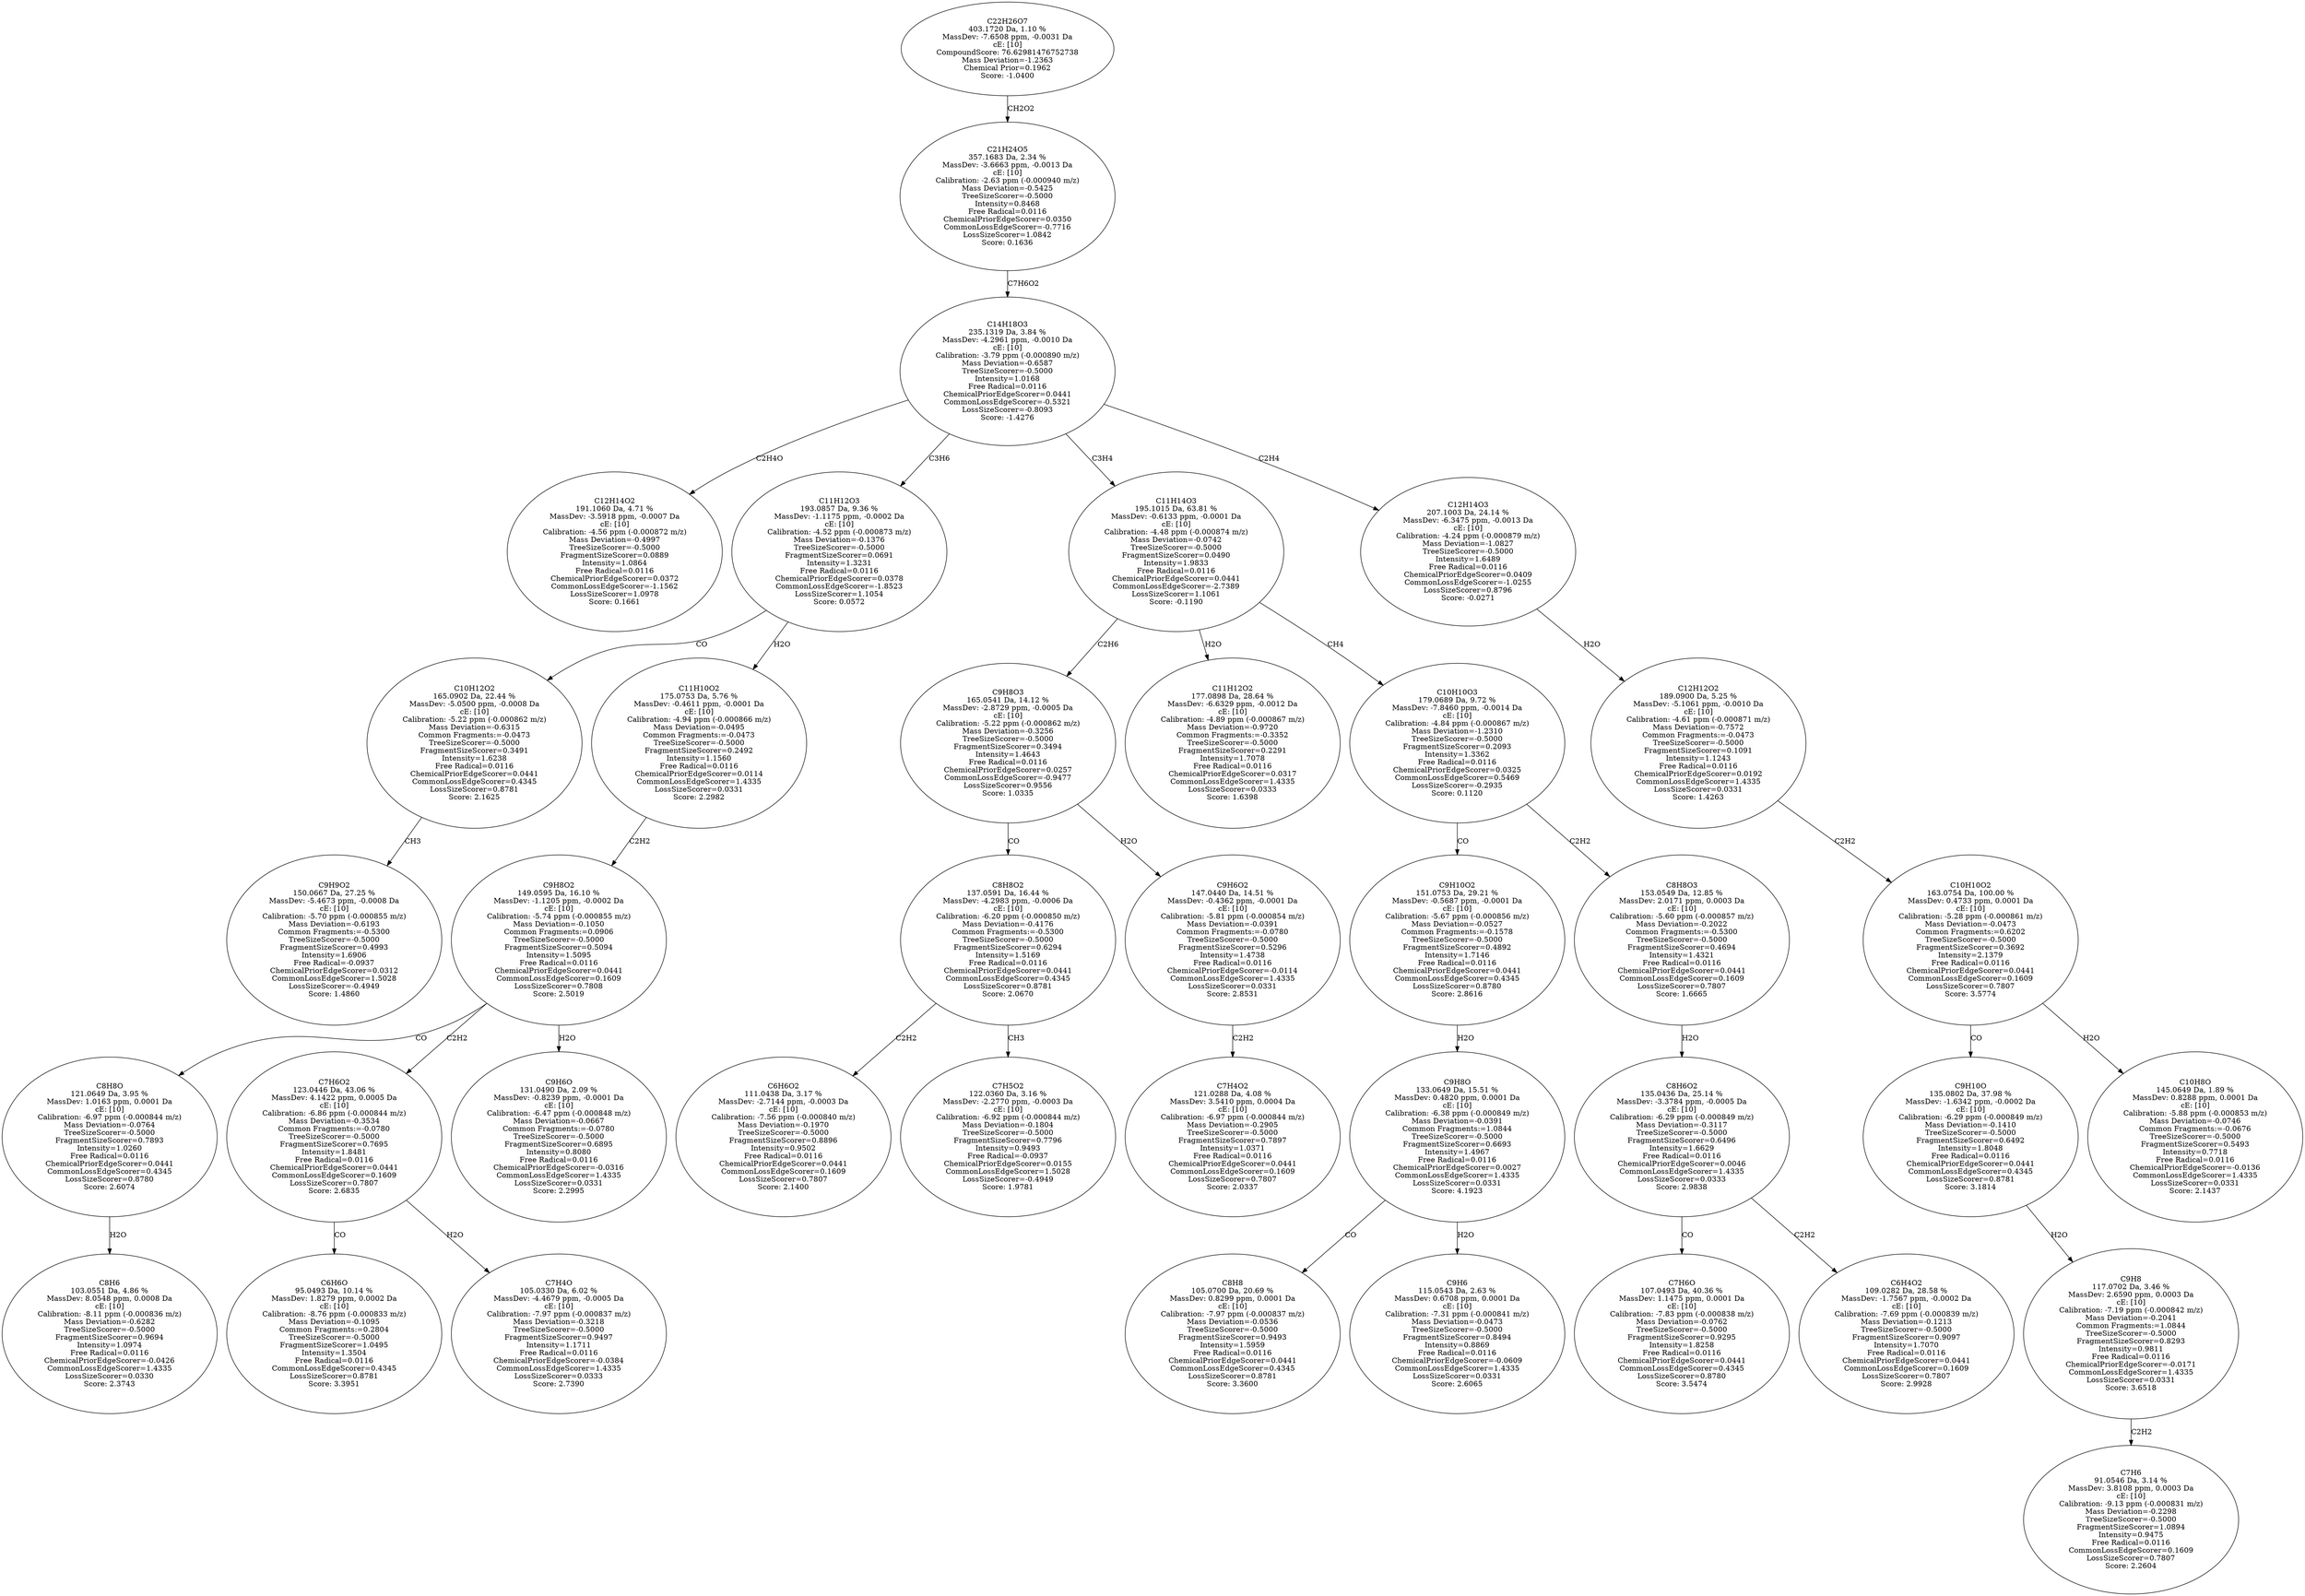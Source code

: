 strict digraph {
v1 [label="C12H14O2\n191.1060 Da, 4.71 %\nMassDev: -3.5918 ppm, -0.0007 Da\ncE: [10]\nCalibration: -4.56 ppm (-0.000872 m/z)\nMass Deviation=-0.4997\nTreeSizeScorer=-0.5000\nFragmentSizeScorer=0.0889\nIntensity=1.0864\nFree Radical=0.0116\nChemicalPriorEdgeScorer=0.0372\nCommonLossEdgeScorer=-1.1562\nLossSizeScorer=1.0978\nScore: 0.1661"];
v2 [label="C9H9O2\n150.0667 Da, 27.25 %\nMassDev: -5.4673 ppm, -0.0008 Da\ncE: [10]\nCalibration: -5.70 ppm (-0.000855 m/z)\nMass Deviation=-0.6193\nCommon Fragments:=-0.5300\nTreeSizeScorer=-0.5000\nFragmentSizeScorer=0.4993\nIntensity=1.6906\nFree Radical=-0.0937\nChemicalPriorEdgeScorer=0.0312\nCommonLossEdgeScorer=1.5028\nLossSizeScorer=-0.4949\nScore: 1.4860"];
v3 [label="C10H12O2\n165.0902 Da, 22.44 %\nMassDev: -5.0500 ppm, -0.0008 Da\ncE: [10]\nCalibration: -5.22 ppm (-0.000862 m/z)\nMass Deviation=-0.6315\nCommon Fragments:=-0.0473\nTreeSizeScorer=-0.5000\nFragmentSizeScorer=0.3491\nIntensity=1.6238\nFree Radical=0.0116\nChemicalPriorEdgeScorer=0.0441\nCommonLossEdgeScorer=0.4345\nLossSizeScorer=0.8781\nScore: 2.1625"];
v4 [label="C8H6\n103.0551 Da, 4.86 %\nMassDev: 8.0548 ppm, 0.0008 Da\ncE: [10]\nCalibration: -8.11 ppm (-0.000836 m/z)\nMass Deviation=-0.6282\nTreeSizeScorer=-0.5000\nFragmentSizeScorer=0.9694\nIntensity=1.0974\nFree Radical=0.0116\nChemicalPriorEdgeScorer=-0.0426\nCommonLossEdgeScorer=1.4335\nLossSizeScorer=0.0330\nScore: 2.3743"];
v5 [label="C8H8O\n121.0649 Da, 3.95 %\nMassDev: 1.0163 ppm, 0.0001 Da\ncE: [10]\nCalibration: -6.97 ppm (-0.000844 m/z)\nMass Deviation=-0.0764\nTreeSizeScorer=-0.5000\nFragmentSizeScorer=0.7893\nIntensity=1.0260\nFree Radical=0.0116\nChemicalPriorEdgeScorer=0.0441\nCommonLossEdgeScorer=0.4345\nLossSizeScorer=0.8780\nScore: 2.6074"];
v6 [label="C6H6O\n95.0493 Da, 10.14 %\nMassDev: 1.8279 ppm, 0.0002 Da\ncE: [10]\nCalibration: -8.76 ppm (-0.000833 m/z)\nMass Deviation=-0.1095\nCommon Fragments:=0.2804\nTreeSizeScorer=-0.5000\nFragmentSizeScorer=1.0495\nIntensity=1.3504\nFree Radical=0.0116\nCommonLossEdgeScorer=0.4345\nLossSizeScorer=0.8781\nScore: 3.3951"];
v7 [label="C7H4O\n105.0330 Da, 6.02 %\nMassDev: -4.4679 ppm, -0.0005 Da\ncE: [10]\nCalibration: -7.97 ppm (-0.000837 m/z)\nMass Deviation=-0.3218\nTreeSizeScorer=-0.5000\nFragmentSizeScorer=0.9497\nIntensity=1.1711\nFree Radical=0.0116\nChemicalPriorEdgeScorer=-0.0384\nCommonLossEdgeScorer=1.4335\nLossSizeScorer=0.0333\nScore: 2.7390"];
v8 [label="C7H6O2\n123.0446 Da, 43.06 %\nMassDev: 4.1422 ppm, 0.0005 Da\ncE: [10]\nCalibration: -6.86 ppm (-0.000844 m/z)\nMass Deviation=-0.3534\nCommon Fragments:=-0.0780\nTreeSizeScorer=-0.5000\nFragmentSizeScorer=0.7695\nIntensity=1.8481\nFree Radical=0.0116\nChemicalPriorEdgeScorer=0.0441\nCommonLossEdgeScorer=0.1609\nLossSizeScorer=0.7807\nScore: 2.6835"];
v9 [label="C9H6O\n131.0490 Da, 2.09 %\nMassDev: -0.8239 ppm, -0.0001 Da\ncE: [10]\nCalibration: -6.47 ppm (-0.000848 m/z)\nMass Deviation=-0.0667\nCommon Fragments:=-0.0780\nTreeSizeScorer=-0.5000\nFragmentSizeScorer=0.6895\nIntensity=0.8080\nFree Radical=0.0116\nChemicalPriorEdgeScorer=-0.0316\nCommonLossEdgeScorer=1.4335\nLossSizeScorer=0.0331\nScore: 2.2995"];
v10 [label="C9H8O2\n149.0595 Da, 16.10 %\nMassDev: -1.1205 ppm, -0.0002 Da\ncE: [10]\nCalibration: -5.74 ppm (-0.000855 m/z)\nMass Deviation=-0.1050\nCommon Fragments:=0.0906\nTreeSizeScorer=-0.5000\nFragmentSizeScorer=0.5094\nIntensity=1.5095\nFree Radical=0.0116\nChemicalPriorEdgeScorer=0.0441\nCommonLossEdgeScorer=0.1609\nLossSizeScorer=0.7808\nScore: 2.5019"];
v11 [label="C11H10O2\n175.0753 Da, 5.76 %\nMassDev: -0.4611 ppm, -0.0001 Da\ncE: [10]\nCalibration: -4.94 ppm (-0.000866 m/z)\nMass Deviation=-0.0495\nCommon Fragments:=-0.0473\nTreeSizeScorer=-0.5000\nFragmentSizeScorer=0.2492\nIntensity=1.1560\nFree Radical=0.0116\nChemicalPriorEdgeScorer=0.0114\nCommonLossEdgeScorer=1.4335\nLossSizeScorer=0.0331\nScore: 2.2982"];
v12 [label="C11H12O3\n193.0857 Da, 9.36 %\nMassDev: -1.1175 ppm, -0.0002 Da\ncE: [10]\nCalibration: -4.52 ppm (-0.000873 m/z)\nMass Deviation=-0.1376\nTreeSizeScorer=-0.5000\nFragmentSizeScorer=0.0691\nIntensity=1.3231\nFree Radical=0.0116\nChemicalPriorEdgeScorer=0.0378\nCommonLossEdgeScorer=-1.8523\nLossSizeScorer=1.1054\nScore: 0.0572"];
v13 [label="C6H6O2\n111.0438 Da, 3.17 %\nMassDev: -2.7144 ppm, -0.0003 Da\ncE: [10]\nCalibration: -7.56 ppm (-0.000840 m/z)\nMass Deviation=-0.1970\nTreeSizeScorer=-0.5000\nFragmentSizeScorer=0.8896\nIntensity=0.9502\nFree Radical=0.0116\nChemicalPriorEdgeScorer=0.0441\nCommonLossEdgeScorer=0.1609\nLossSizeScorer=0.7807\nScore: 2.1400"];
v14 [label="C7H5O2\n122.0360 Da, 3.16 %\nMassDev: -2.2770 ppm, -0.0003 Da\ncE: [10]\nCalibration: -6.92 ppm (-0.000844 m/z)\nMass Deviation=-0.1804\nTreeSizeScorer=-0.5000\nFragmentSizeScorer=0.7796\nIntensity=0.9493\nFree Radical=-0.0937\nChemicalPriorEdgeScorer=0.0155\nCommonLossEdgeScorer=1.5028\nLossSizeScorer=-0.4949\nScore: 1.9781"];
v15 [label="C8H8O2\n137.0591 Da, 16.44 %\nMassDev: -4.2983 ppm, -0.0006 Da\ncE: [10]\nCalibration: -6.20 ppm (-0.000850 m/z)\nMass Deviation=-0.4176\nCommon Fragments:=-0.5300\nTreeSizeScorer=-0.5000\nFragmentSizeScorer=0.6294\nIntensity=1.5169\nFree Radical=0.0116\nChemicalPriorEdgeScorer=0.0441\nCommonLossEdgeScorer=0.4345\nLossSizeScorer=0.8781\nScore: 2.0670"];
v16 [label="C7H4O2\n121.0288 Da, 4.08 %\nMassDev: 3.5410 ppm, 0.0004 Da\ncE: [10]\nCalibration: -6.97 ppm (-0.000844 m/z)\nMass Deviation=-0.2905\nTreeSizeScorer=-0.5000\nFragmentSizeScorer=0.7897\nIntensity=1.0371\nFree Radical=0.0116\nChemicalPriorEdgeScorer=0.0441\nCommonLossEdgeScorer=0.1609\nLossSizeScorer=0.7807\nScore: 2.0337"];
v17 [label="C9H6O2\n147.0440 Da, 14.51 %\nMassDev: -0.4362 ppm, -0.0001 Da\ncE: [10]\nCalibration: -5.81 ppm (-0.000854 m/z)\nMass Deviation=-0.0391\nCommon Fragments:=-0.0780\nTreeSizeScorer=-0.5000\nFragmentSizeScorer=0.5296\nIntensity=1.4738\nFree Radical=0.0116\nChemicalPriorEdgeScorer=-0.0114\nCommonLossEdgeScorer=1.4335\nLossSizeScorer=0.0331\nScore: 2.8531"];
v18 [label="C9H8O3\n165.0541 Da, 14.12 %\nMassDev: -2.8729 ppm, -0.0005 Da\ncE: [10]\nCalibration: -5.22 ppm (-0.000862 m/z)\nMass Deviation=-0.3256\nTreeSizeScorer=-0.5000\nFragmentSizeScorer=0.3494\nIntensity=1.4643\nFree Radical=0.0116\nChemicalPriorEdgeScorer=0.0257\nCommonLossEdgeScorer=-0.9477\nLossSizeScorer=0.9556\nScore: 1.0335"];
v19 [label="C11H12O2\n177.0898 Da, 28.64 %\nMassDev: -6.6329 ppm, -0.0012 Da\ncE: [10]\nCalibration: -4.89 ppm (-0.000867 m/z)\nMass Deviation=-0.9720\nCommon Fragments:=-0.3352\nTreeSizeScorer=-0.5000\nFragmentSizeScorer=0.2291\nIntensity=1.7078\nFree Radical=0.0116\nChemicalPriorEdgeScorer=0.0317\nCommonLossEdgeScorer=1.4335\nLossSizeScorer=0.0333\nScore: 1.6398"];
v20 [label="C8H8\n105.0700 Da, 20.69 %\nMassDev: 0.8299 ppm, 0.0001 Da\ncE: [10]\nCalibration: -7.97 ppm (-0.000837 m/z)\nMass Deviation=-0.0536\nTreeSizeScorer=-0.5000\nFragmentSizeScorer=0.9493\nIntensity=1.5959\nFree Radical=0.0116\nChemicalPriorEdgeScorer=0.0441\nCommonLossEdgeScorer=0.4345\nLossSizeScorer=0.8781\nScore: 3.3600"];
v21 [label="C9H6\n115.0543 Da, 2.63 %\nMassDev: 0.6708 ppm, 0.0001 Da\ncE: [10]\nCalibration: -7.31 ppm (-0.000841 m/z)\nMass Deviation=-0.0473\nTreeSizeScorer=-0.5000\nFragmentSizeScorer=0.8494\nIntensity=0.8869\nFree Radical=0.0116\nChemicalPriorEdgeScorer=-0.0609\nCommonLossEdgeScorer=1.4335\nLossSizeScorer=0.0331\nScore: 2.6065"];
v22 [label="C9H8O\n133.0649 Da, 15.51 %\nMassDev: 0.4820 ppm, 0.0001 Da\ncE: [10]\nCalibration: -6.38 ppm (-0.000849 m/z)\nMass Deviation=-0.0391\nCommon Fragments:=1.0844\nTreeSizeScorer=-0.5000\nFragmentSizeScorer=0.6693\nIntensity=1.4967\nFree Radical=0.0116\nChemicalPriorEdgeScorer=0.0027\nCommonLossEdgeScorer=1.4335\nLossSizeScorer=0.0331\nScore: 4.1923"];
v23 [label="C9H10O2\n151.0753 Da, 29.21 %\nMassDev: -0.5687 ppm, -0.0001 Da\ncE: [10]\nCalibration: -5.67 ppm (-0.000856 m/z)\nMass Deviation=-0.0527\nCommon Fragments:=-0.1578\nTreeSizeScorer=-0.5000\nFragmentSizeScorer=0.4892\nIntensity=1.7146\nFree Radical=0.0116\nChemicalPriorEdgeScorer=0.0441\nCommonLossEdgeScorer=0.4345\nLossSizeScorer=0.8780\nScore: 2.8616"];
v24 [label="C7H6O\n107.0493 Da, 40.36 %\nMassDev: 1.1475 ppm, 0.0001 Da\ncE: [10]\nCalibration: -7.83 ppm (-0.000838 m/z)\nMass Deviation=-0.0762\nTreeSizeScorer=-0.5000\nFragmentSizeScorer=0.9295\nIntensity=1.8258\nFree Radical=0.0116\nChemicalPriorEdgeScorer=0.0441\nCommonLossEdgeScorer=0.4345\nLossSizeScorer=0.8780\nScore: 3.5474"];
v25 [label="C6H4O2\n109.0282 Da, 28.58 %\nMassDev: -1.7567 ppm, -0.0002 Da\ncE: [10]\nCalibration: -7.69 ppm (-0.000839 m/z)\nMass Deviation=-0.1213\nTreeSizeScorer=-0.5000\nFragmentSizeScorer=0.9097\nIntensity=1.7070\nFree Radical=0.0116\nChemicalPriorEdgeScorer=0.0441\nCommonLossEdgeScorer=0.1609\nLossSizeScorer=0.7807\nScore: 2.9928"];
v26 [label="C8H6O2\n135.0436 Da, 25.14 %\nMassDev: -3.3784 ppm, -0.0005 Da\ncE: [10]\nCalibration: -6.29 ppm (-0.000849 m/z)\nMass Deviation=-0.3117\nTreeSizeScorer=-0.5000\nFragmentSizeScorer=0.6496\nIntensity=1.6629\nFree Radical=0.0116\nChemicalPriorEdgeScorer=0.0046\nCommonLossEdgeScorer=1.4335\nLossSizeScorer=0.0333\nScore: 2.9838"];
v27 [label="C8H8O3\n153.0549 Da, 12.85 %\nMassDev: 2.0171 ppm, 0.0003 Da\ncE: [10]\nCalibration: -5.60 ppm (-0.000857 m/z)\nMass Deviation=-0.2022\nCommon Fragments:=-0.5300\nTreeSizeScorer=-0.5000\nFragmentSizeScorer=0.4694\nIntensity=1.4321\nFree Radical=0.0116\nChemicalPriorEdgeScorer=0.0441\nCommonLossEdgeScorer=0.1609\nLossSizeScorer=0.7807\nScore: 1.6665"];
v28 [label="C10H10O3\n179.0689 Da, 9.72 %\nMassDev: -7.8460 ppm, -0.0014 Da\ncE: [10]\nCalibration: -4.84 ppm (-0.000867 m/z)\nMass Deviation=-1.2310\nTreeSizeScorer=-0.5000\nFragmentSizeScorer=0.2093\nIntensity=1.3362\nFree Radical=0.0116\nChemicalPriorEdgeScorer=0.0325\nCommonLossEdgeScorer=0.5469\nLossSizeScorer=-0.2935\nScore: 0.1120"];
v29 [label="C11H14O3\n195.1015 Da, 63.81 %\nMassDev: -0.6133 ppm, -0.0001 Da\ncE: [10]\nCalibration: -4.48 ppm (-0.000874 m/z)\nMass Deviation=-0.0742\nTreeSizeScorer=-0.5000\nFragmentSizeScorer=0.0490\nIntensity=1.9833\nFree Radical=0.0116\nChemicalPriorEdgeScorer=0.0441\nCommonLossEdgeScorer=-2.7389\nLossSizeScorer=1.1061\nScore: -0.1190"];
v30 [label="C7H6\n91.0546 Da, 3.14 %\nMassDev: 3.8108 ppm, 0.0003 Da\ncE: [10]\nCalibration: -9.13 ppm (-0.000831 m/z)\nMass Deviation=-0.2298\nTreeSizeScorer=-0.5000\nFragmentSizeScorer=1.0894\nIntensity=0.9475\nFree Radical=0.0116\nCommonLossEdgeScorer=0.1609\nLossSizeScorer=0.7807\nScore: 2.2604"];
v31 [label="C9H8\n117.0702 Da, 3.46 %\nMassDev: 2.6590 ppm, 0.0003 Da\ncE: [10]\nCalibration: -7.19 ppm (-0.000842 m/z)\nMass Deviation=-0.2041\nCommon Fragments:=1.0844\nTreeSizeScorer=-0.5000\nFragmentSizeScorer=0.8293\nIntensity=0.9811\nFree Radical=0.0116\nChemicalPriorEdgeScorer=-0.0171\nCommonLossEdgeScorer=1.4335\nLossSizeScorer=0.0331\nScore: 3.6518"];
v32 [label="C9H10O\n135.0802 Da, 37.98 %\nMassDev: -1.6342 ppm, -0.0002 Da\ncE: [10]\nCalibration: -6.29 ppm (-0.000849 m/z)\nMass Deviation=-0.1410\nTreeSizeScorer=-0.5000\nFragmentSizeScorer=0.6492\nIntensity=1.8048\nFree Radical=0.0116\nChemicalPriorEdgeScorer=0.0441\nCommonLossEdgeScorer=0.4345\nLossSizeScorer=0.8781\nScore: 3.1814"];
v33 [label="C10H8O\n145.0649 Da, 1.89 %\nMassDev: 0.8288 ppm, 0.0001 Da\ncE: [10]\nCalibration: -5.88 ppm (-0.000853 m/z)\nMass Deviation=-0.0746\nCommon Fragments:=-0.0676\nTreeSizeScorer=-0.5000\nFragmentSizeScorer=0.5493\nIntensity=0.7718\nFree Radical=0.0116\nChemicalPriorEdgeScorer=-0.0136\nCommonLossEdgeScorer=1.4335\nLossSizeScorer=0.0331\nScore: 2.1437"];
v34 [label="C10H10O2\n163.0754 Da, 100.00 %\nMassDev: 0.4733 ppm, 0.0001 Da\ncE: [10]\nCalibration: -5.28 ppm (-0.000861 m/z)\nMass Deviation=-0.0473\nCommon Fragments:=0.6202\nTreeSizeScorer=-0.5000\nFragmentSizeScorer=0.3692\nIntensity=2.1379\nFree Radical=0.0116\nChemicalPriorEdgeScorer=0.0441\nCommonLossEdgeScorer=0.1609\nLossSizeScorer=0.7807\nScore: 3.5774"];
v35 [label="C12H12O2\n189.0900 Da, 5.25 %\nMassDev: -5.1061 ppm, -0.0010 Da\ncE: [10]\nCalibration: -4.61 ppm (-0.000871 m/z)\nMass Deviation=-0.7572\nCommon Fragments:=-0.0473\nTreeSizeScorer=-0.5000\nFragmentSizeScorer=0.1091\nIntensity=1.1243\nFree Radical=0.0116\nChemicalPriorEdgeScorer=0.0192\nCommonLossEdgeScorer=1.4335\nLossSizeScorer=0.0331\nScore: 1.4263"];
v36 [label="C12H14O3\n207.1003 Da, 24.14 %\nMassDev: -6.3475 ppm, -0.0013 Da\ncE: [10]\nCalibration: -4.24 ppm (-0.000879 m/z)\nMass Deviation=-1.0827\nTreeSizeScorer=-0.5000\nIntensity=1.6489\nFree Radical=0.0116\nChemicalPriorEdgeScorer=0.0409\nCommonLossEdgeScorer=-1.0255\nLossSizeScorer=0.8796\nScore: -0.0271"];
v37 [label="C14H18O3\n235.1319 Da, 3.84 %\nMassDev: -4.2961 ppm, -0.0010 Da\ncE: [10]\nCalibration: -3.79 ppm (-0.000890 m/z)\nMass Deviation=-0.6587\nTreeSizeScorer=-0.5000\nIntensity=1.0168\nFree Radical=0.0116\nChemicalPriorEdgeScorer=0.0441\nCommonLossEdgeScorer=-0.5321\nLossSizeScorer=-0.8093\nScore: -1.4276"];
v38 [label="C21H24O5\n357.1683 Da, 2.34 %\nMassDev: -3.6663 ppm, -0.0013 Da\ncE: [10]\nCalibration: -2.63 ppm (-0.000940 m/z)\nMass Deviation=-0.5425\nTreeSizeScorer=-0.5000\nIntensity=0.8468\nFree Radical=0.0116\nChemicalPriorEdgeScorer=0.0350\nCommonLossEdgeScorer=-0.7716\nLossSizeScorer=1.0842\nScore: 0.1636"];
v39 [label="C22H26O7\n403.1720 Da, 1.10 %\nMassDev: -7.6508 ppm, -0.0031 Da\ncE: [10]\nCompoundScore: 76.62981476752738\nMass Deviation=-1.2363\nChemical Prior=0.1962\nScore: -1.0400"];
v37 -> v1 [label="C2H4O"];
v3 -> v2 [label="CH3"];
v12 -> v3 [label="CO"];
v5 -> v4 [label="H2O"];
v10 -> v5 [label="CO"];
v8 -> v6 [label="CO"];
v8 -> v7 [label="H2O"];
v10 -> v8 [label="C2H2"];
v10 -> v9 [label="H2O"];
v11 -> v10 [label="C2H2"];
v12 -> v11 [label="H2O"];
v37 -> v12 [label="C3H6"];
v15 -> v13 [label="C2H2"];
v15 -> v14 [label="CH3"];
v18 -> v15 [label="CO"];
v17 -> v16 [label="C2H2"];
v18 -> v17 [label="H2O"];
v29 -> v18 [label="C2H6"];
v29 -> v19 [label="H2O"];
v22 -> v20 [label="CO"];
v22 -> v21 [label="H2O"];
v23 -> v22 [label="H2O"];
v28 -> v23 [label="CO"];
v26 -> v24 [label="CO"];
v26 -> v25 [label="C2H2"];
v27 -> v26 [label="H2O"];
v28 -> v27 [label="C2H2"];
v29 -> v28 [label="CH4"];
v37 -> v29 [label="C3H4"];
v31 -> v30 [label="C2H2"];
v32 -> v31 [label="H2O"];
v34 -> v32 [label="CO"];
v34 -> v33 [label="H2O"];
v35 -> v34 [label="C2H2"];
v36 -> v35 [label="H2O"];
v37 -> v36 [label="C2H4"];
v38 -> v37 [label="C7H6O2"];
v39 -> v38 [label="CH2O2"];
}